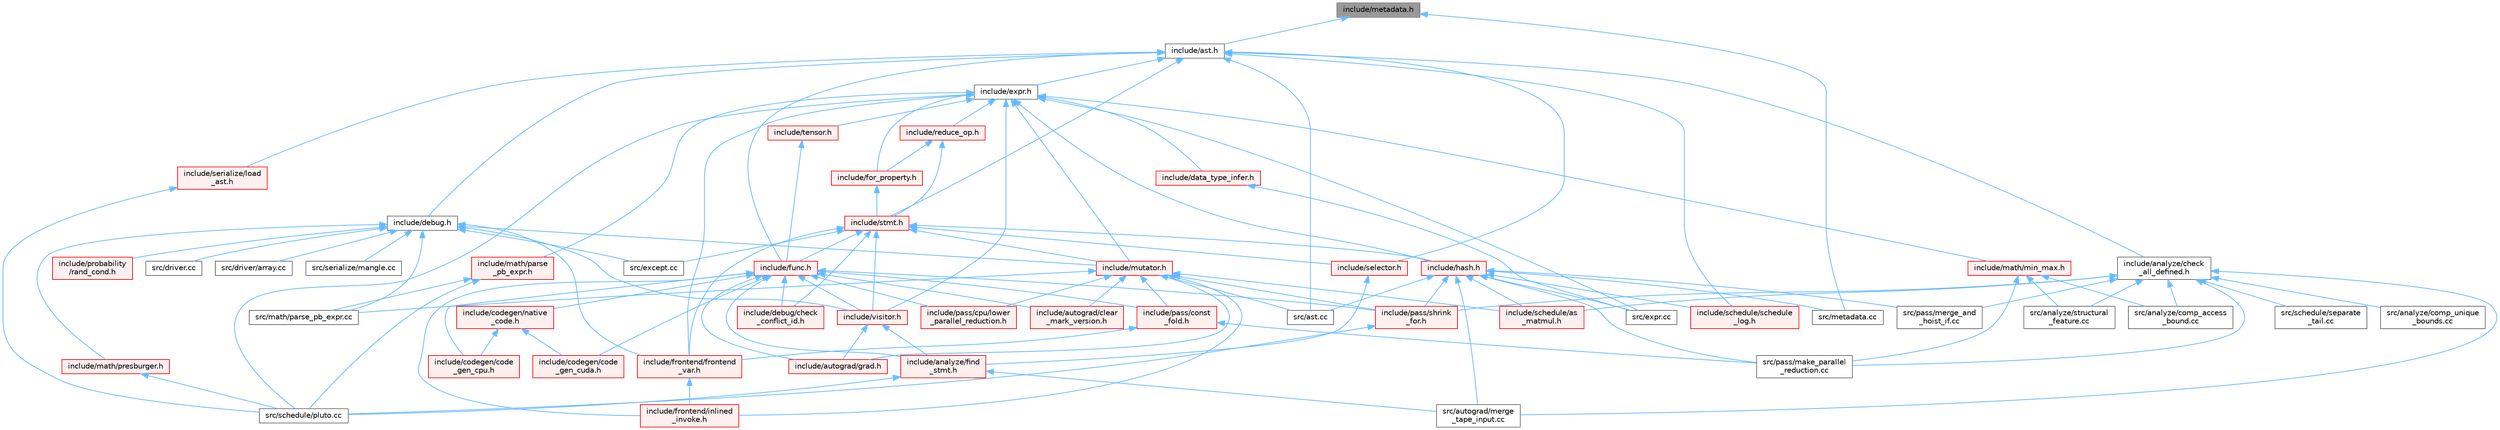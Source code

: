 digraph "include/metadata.h"
{
 // LATEX_PDF_SIZE
  bgcolor="transparent";
  edge [fontname=Helvetica,fontsize=10,labelfontname=Helvetica,labelfontsize=10];
  node [fontname=Helvetica,fontsize=10,shape=box,height=0.2,width=0.4];
  Node1 [label="include/metadata.h",height=0.2,width=0.4,color="gray40", fillcolor="grey60", style="filled", fontcolor="black",tooltip=" "];
  Node1 -> Node2 [dir="back",color="steelblue1",style="solid"];
  Node2 [label="include/ast.h",height=0.2,width=0.4,color="grey40", fillcolor="white", style="filled",URL="$ast_8h.html",tooltip=" "];
  Node2 -> Node3 [dir="back",color="steelblue1",style="solid"];
  Node3 [label="include/analyze/check\l_all_defined.h",height=0.2,width=0.4,color="grey40", fillcolor="white", style="filled",URL="$check__all__defined_8h.html",tooltip=" "];
  Node3 -> Node4 [dir="back",color="steelblue1",style="solid"];
  Node4 [label="include/pass/shrink\l_for.h",height=0.2,width=0.4,color="red", fillcolor="#FFF0F0", style="filled",URL="$shrink__for_8h.html",tooltip=" "];
  Node4 -> Node9 [dir="back",color="steelblue1",style="solid"];
  Node9 [label="src/schedule/pluto.cc",height=0.2,width=0.4,color="grey40", fillcolor="white", style="filled",URL="$pluto_8cc.html",tooltip=" "];
  Node3 -> Node10 [dir="back",color="steelblue1",style="solid"];
  Node10 [label="include/schedule/as\l_matmul.h",height=0.2,width=0.4,color="red", fillcolor="#FFF0F0", style="filled",URL="$as__matmul_8h.html",tooltip=" "];
  Node3 -> Node42 [dir="back",color="steelblue1",style="solid"];
  Node42 [label="src/analyze/comp_access\l_bound.cc",height=0.2,width=0.4,color="grey40", fillcolor="white", style="filled",URL="$comp__access__bound_8cc.html",tooltip=" "];
  Node3 -> Node43 [dir="back",color="steelblue1",style="solid"];
  Node43 [label="src/analyze/comp_unique\l_bounds.cc",height=0.2,width=0.4,color="grey40", fillcolor="white", style="filled",URL="$comp__unique__bounds_8cc.html",tooltip=" "];
  Node3 -> Node44 [dir="back",color="steelblue1",style="solid"];
  Node44 [label="src/analyze/structural\l_feature.cc",height=0.2,width=0.4,color="grey40", fillcolor="white", style="filled",URL="$structural__feature_8cc.html",tooltip=" "];
  Node3 -> Node45 [dir="back",color="steelblue1",style="solid"];
  Node45 [label="src/autograd/merge\l_tape_input.cc",height=0.2,width=0.4,color="grey40", fillcolor="white", style="filled",URL="$merge__tape__input_8cc.html",tooltip=" "];
  Node3 -> Node46 [dir="back",color="steelblue1",style="solid"];
  Node46 [label="src/pass/make_parallel\l_reduction.cc",height=0.2,width=0.4,color="grey40", fillcolor="white", style="filled",URL="$make__parallel__reduction_8cc.html",tooltip=" "];
  Node3 -> Node47 [dir="back",color="steelblue1",style="solid"];
  Node47 [label="src/pass/merge_and\l_hoist_if.cc",height=0.2,width=0.4,color="grey40", fillcolor="white", style="filled",URL="$merge__and__hoist__if_8cc.html",tooltip=" "];
  Node3 -> Node33 [dir="back",color="steelblue1",style="solid"];
  Node33 [label="src/schedule/separate\l_tail.cc",height=0.2,width=0.4,color="grey40", fillcolor="white", style="filled",URL="$separate__tail_8cc.html",tooltip=" "];
  Node2 -> Node48 [dir="back",color="steelblue1",style="solid"];
  Node48 [label="include/debug.h",height=0.2,width=0.4,color="grey40", fillcolor="white", style="filled",URL="$debug_8h.html",tooltip=" "];
  Node48 -> Node49 [dir="back",color="steelblue1",style="solid"];
  Node49 [label="include/frontend/frontend\l_var.h",height=0.2,width=0.4,color="red", fillcolor="#FFF0F0", style="filled",URL="$frontend__var_8h.html",tooltip=" "];
  Node49 -> Node50 [dir="back",color="steelblue1",style="solid"];
  Node50 [label="include/frontend/inlined\l_invoke.h",height=0.2,width=0.4,color="red", fillcolor="#FFF0F0", style="filled",URL="$inlined__invoke_8h.html",tooltip=" "];
  Node48 -> Node53 [dir="back",color="steelblue1",style="solid"];
  Node53 [label="include/math/presburger.h",height=0.2,width=0.4,color="red", fillcolor="#FFF0F0", style="filled",URL="$presburger_8h.html",tooltip=" "];
  Node53 -> Node9 [dir="back",color="steelblue1",style="solid"];
  Node48 -> Node74 [dir="back",color="steelblue1",style="solid"];
  Node74 [label="include/mutator.h",height=0.2,width=0.4,color="red", fillcolor="#FFF0F0", style="filled",URL="$mutator_8h.html",tooltip=" "];
  Node74 -> Node77 [dir="back",color="steelblue1",style="solid"];
  Node77 [label="include/autograd/clear\l_mark_version.h",height=0.2,width=0.4,color="red", fillcolor="#FFF0F0", style="filled",URL="$clear__mark__version_8h.html",tooltip=" "];
  Node74 -> Node84 [dir="back",color="steelblue1",style="solid"];
  Node84 [label="include/autograd/grad.h",height=0.2,width=0.4,color="red", fillcolor="#FFF0F0", style="filled",URL="$grad_8h.html",tooltip=" "];
  Node74 -> Node50 [dir="back",color="steelblue1",style="solid"];
  Node74 -> Node102 [dir="back",color="steelblue1",style="solid"];
  Node102 [label="include/pass/const\l_fold.h",height=0.2,width=0.4,color="red", fillcolor="#FFF0F0", style="filled",URL="$const__fold_8h.html",tooltip=" "];
  Node102 -> Node49 [dir="back",color="steelblue1",style="solid"];
  Node102 -> Node46 [dir="back",color="steelblue1",style="solid"];
  Node74 -> Node113 [dir="back",color="steelblue1",style="solid"];
  Node113 [label="include/pass/cpu/lower\l_parallel_reduction.h",height=0.2,width=0.4,color="red", fillcolor="#FFF0F0", style="filled",URL="$cpu_2lower__parallel__reduction_8h.html",tooltip=" "];
  Node74 -> Node4 [dir="back",color="steelblue1",style="solid"];
  Node74 -> Node10 [dir="back",color="steelblue1",style="solid"];
  Node74 -> Node165 [dir="back",color="steelblue1",style="solid"];
  Node165 [label="src/ast.cc",height=0.2,width=0.4,color="grey40", fillcolor="white", style="filled",URL="$ast_8cc.html",tooltip=" "];
  Node74 -> Node166 [dir="back",color="steelblue1",style="solid"];
  Node166 [label="src/math/parse_pb_expr.cc",height=0.2,width=0.4,color="grey40", fillcolor="white", style="filled",URL="$parse__pb__expr_8cc.html",tooltip=" "];
  Node48 -> Node168 [dir="back",color="steelblue1",style="solid"];
  Node168 [label="include/probability\l/rand_cond.h",height=0.2,width=0.4,color="red", fillcolor="#FFF0F0", style="filled",URL="$rand__cond_8h.html",tooltip=" "];
  Node48 -> Node173 [dir="back",color="steelblue1",style="solid"];
  Node173 [label="include/visitor.h",height=0.2,width=0.4,color="red", fillcolor="#FFF0F0", style="filled",URL="$visitor_8h.html",tooltip=" "];
  Node173 -> Node193 [dir="back",color="steelblue1",style="solid"];
  Node193 [label="include/analyze/find\l_stmt.h",height=0.2,width=0.4,color="red", fillcolor="#FFF0F0", style="filled",URL="$find__stmt_8h.html",tooltip=" "];
  Node193 -> Node45 [dir="back",color="steelblue1",style="solid"];
  Node193 -> Node9 [dir="back",color="steelblue1",style="solid"];
  Node173 -> Node84 [dir="back",color="steelblue1",style="solid"];
  Node48 -> Node216 [dir="back",color="steelblue1",style="solid"];
  Node216 [label="src/driver.cc",height=0.2,width=0.4,color="grey40", fillcolor="white", style="filled",URL="$driver_8cc.html",tooltip=" "];
  Node48 -> Node217 [dir="back",color="steelblue1",style="solid"];
  Node217 [label="src/driver/array.cc",height=0.2,width=0.4,color="grey40", fillcolor="white", style="filled",URL="$array_8cc.html",tooltip=" "];
  Node48 -> Node12 [dir="back",color="steelblue1",style="solid"];
  Node12 [label="src/except.cc",height=0.2,width=0.4,color="grey40", fillcolor="white", style="filled",URL="$except_8cc.html",tooltip=" "];
  Node48 -> Node166 [dir="back",color="steelblue1",style="solid"];
  Node48 -> Node218 [dir="back",color="steelblue1",style="solid"];
  Node218 [label="src/serialize/mangle.cc",height=0.2,width=0.4,color="grey40", fillcolor="white", style="filled",URL="$mangle_8cc.html",tooltip=" "];
  Node2 -> Node219 [dir="back",color="steelblue1",style="solid"];
  Node219 [label="include/expr.h",height=0.2,width=0.4,color="grey40", fillcolor="white", style="filled",URL="$expr_8h.html",tooltip=" "];
  Node219 -> Node220 [dir="back",color="steelblue1",style="solid"];
  Node220 [label="include/data_type_infer.h",height=0.2,width=0.4,color="red", fillcolor="#FFF0F0", style="filled",URL="$data__type__infer_8h.html",tooltip=" "];
  Node220 -> Node221 [dir="back",color="steelblue1",style="solid"];
  Node221 [label="src/expr.cc",height=0.2,width=0.4,color="grey40", fillcolor="white", style="filled",URL="$expr_8cc.html",tooltip=" "];
  Node219 -> Node222 [dir="back",color="steelblue1",style="solid"];
  Node222 [label="include/for_property.h",height=0.2,width=0.4,color="red", fillcolor="#FFF0F0", style="filled",URL="$for__property_8h.html",tooltip=" "];
  Node222 -> Node223 [dir="back",color="steelblue1",style="solid"];
  Node223 [label="include/stmt.h",height=0.2,width=0.4,color="red", fillcolor="#FFF0F0", style="filled",URL="$stmt_8h.html",tooltip=" "];
  Node223 -> Node231 [dir="back",color="steelblue1",style="solid"];
  Node231 [label="include/debug/check\l_conflict_id.h",height=0.2,width=0.4,color="red", fillcolor="#FFF0F0", style="filled",URL="$check__conflict__id_8h.html",tooltip=" "];
  Node223 -> Node49 [dir="back",color="steelblue1",style="solid"];
  Node223 -> Node232 [dir="back",color="steelblue1",style="solid"];
  Node232 [label="include/func.h",height=0.2,width=0.4,color="red", fillcolor="#FFF0F0", style="filled",URL="$func_8h.html",tooltip=" "];
  Node232 -> Node193 [dir="back",color="steelblue1",style="solid"];
  Node232 -> Node77 [dir="back",color="steelblue1",style="solid"];
  Node232 -> Node84 [dir="back",color="steelblue1",style="solid"];
  Node232 -> Node202 [dir="back",color="steelblue1",style="solid"];
  Node202 [label="include/codegen/code\l_gen_cpu.h",height=0.2,width=0.4,color="red", fillcolor="#FFF0F0", style="filled",URL="$code__gen__cpu_8h.html",tooltip=" "];
  Node232 -> Node204 [dir="back",color="steelblue1",style="solid"];
  Node204 [label="include/codegen/code\l_gen_cuda.h",height=0.2,width=0.4,color="red", fillcolor="#FFF0F0", style="filled",URL="$code__gen__cuda_8h.html",tooltip=" "];
  Node232 -> Node233 [dir="back",color="steelblue1",style="solid"];
  Node233 [label="include/codegen/native\l_code.h",height=0.2,width=0.4,color="red", fillcolor="#FFF0F0", style="filled",URL="$native__code_8h.html",tooltip=" "];
  Node233 -> Node202 [dir="back",color="steelblue1",style="solid"];
  Node233 -> Node204 [dir="back",color="steelblue1",style="solid"];
  Node232 -> Node231 [dir="back",color="steelblue1",style="solid"];
  Node232 -> Node50 [dir="back",color="steelblue1",style="solid"];
  Node232 -> Node102 [dir="back",color="steelblue1",style="solid"];
  Node232 -> Node113 [dir="back",color="steelblue1",style="solid"];
  Node232 -> Node4 [dir="back",color="steelblue1",style="solid"];
  Node232 -> Node173 [dir="back",color="steelblue1",style="solid"];
  Node223 -> Node238 [dir="back",color="steelblue1",style="solid"];
  Node238 [label="include/hash.h",height=0.2,width=0.4,color="red", fillcolor="#FFF0F0", style="filled",URL="$hash_8h.html",tooltip=" "];
  Node238 -> Node4 [dir="back",color="steelblue1",style="solid"];
  Node238 -> Node10 [dir="back",color="steelblue1",style="solid"];
  Node238 -> Node239 [dir="back",color="steelblue1",style="solid"];
  Node239 [label="include/schedule/schedule\l_log.h",height=0.2,width=0.4,color="red", fillcolor="#FFF0F0", style="filled",URL="$schedule__log_8h.html",tooltip=" "];
  Node238 -> Node165 [dir="back",color="steelblue1",style="solid"];
  Node238 -> Node45 [dir="back",color="steelblue1",style="solid"];
  Node238 -> Node221 [dir="back",color="steelblue1",style="solid"];
  Node238 -> Node245 [dir="back",color="steelblue1",style="solid"];
  Node245 [label="src/metadata.cc",height=0.2,width=0.4,color="grey40", fillcolor="white", style="filled",URL="$metadata_8cc.html",tooltip=" "];
  Node238 -> Node46 [dir="back",color="steelblue1",style="solid"];
  Node238 -> Node47 [dir="back",color="steelblue1",style="solid"];
  Node223 -> Node74 [dir="back",color="steelblue1",style="solid"];
  Node223 -> Node252 [dir="back",color="steelblue1",style="solid"];
  Node252 [label="include/selector.h",height=0.2,width=0.4,color="red", fillcolor="#FFF0F0", style="filled",URL="$selector_8h.html",tooltip=" "];
  Node252 -> Node193 [dir="back",color="steelblue1",style="solid"];
  Node223 -> Node173 [dir="back",color="steelblue1",style="solid"];
  Node223 -> Node12 [dir="back",color="steelblue1",style="solid"];
  Node219 -> Node49 [dir="back",color="steelblue1",style="solid"];
  Node219 -> Node238 [dir="back",color="steelblue1",style="solid"];
  Node219 -> Node254 [dir="back",color="steelblue1",style="solid"];
  Node254 [label="include/math/min_max.h",height=0.2,width=0.4,color="red", fillcolor="#FFF0F0", style="filled",URL="$min__max_8h.html",tooltip=" "];
  Node254 -> Node42 [dir="back",color="steelblue1",style="solid"];
  Node254 -> Node44 [dir="back",color="steelblue1",style="solid"];
  Node254 -> Node46 [dir="back",color="steelblue1",style="solid"];
  Node219 -> Node255 [dir="back",color="steelblue1",style="solid"];
  Node255 [label="include/math/parse\l_pb_expr.h",height=0.2,width=0.4,color="red", fillcolor="#FFF0F0", style="filled",URL="$parse__pb__expr_8h.html",tooltip=" "];
  Node255 -> Node166 [dir="back",color="steelblue1",style="solid"];
  Node255 -> Node9 [dir="back",color="steelblue1",style="solid"];
  Node219 -> Node74 [dir="back",color="steelblue1",style="solid"];
  Node219 -> Node256 [dir="back",color="steelblue1",style="solid"];
  Node256 [label="include/reduce_op.h",height=0.2,width=0.4,color="red", fillcolor="#FFF0F0", style="filled",URL="$reduce__op_8h.html",tooltip=" "];
  Node256 -> Node222 [dir="back",color="steelblue1",style="solid"];
  Node256 -> Node223 [dir="back",color="steelblue1",style="solid"];
  Node219 -> Node258 [dir="back",color="steelblue1",style="solid"];
  Node258 [label="include/tensor.h",height=0.2,width=0.4,color="red", fillcolor="#FFF0F0", style="filled",URL="$tensor_8h.html",tooltip=" "];
  Node258 -> Node232 [dir="back",color="steelblue1",style="solid"];
  Node219 -> Node173 [dir="back",color="steelblue1",style="solid"];
  Node219 -> Node221 [dir="back",color="steelblue1",style="solid"];
  Node219 -> Node9 [dir="back",color="steelblue1",style="solid"];
  Node2 -> Node232 [dir="back",color="steelblue1",style="solid"];
  Node2 -> Node239 [dir="back",color="steelblue1",style="solid"];
  Node2 -> Node252 [dir="back",color="steelblue1",style="solid"];
  Node2 -> Node270 [dir="back",color="steelblue1",style="solid"];
  Node270 [label="include/serialize/load\l_ast.h",height=0.2,width=0.4,color="red", fillcolor="#FFF0F0", style="filled",URL="$load__ast_8h.html",tooltip=" "];
  Node270 -> Node9 [dir="back",color="steelblue1",style="solid"];
  Node2 -> Node223 [dir="back",color="steelblue1",style="solid"];
  Node2 -> Node165 [dir="back",color="steelblue1",style="solid"];
  Node1 -> Node245 [dir="back",color="steelblue1",style="solid"];
}
